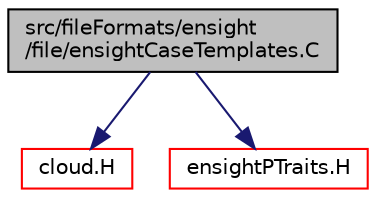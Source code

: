 digraph "src/fileFormats/ensight/file/ensightCaseTemplates.C"
{
  bgcolor="transparent";
  edge [fontname="Helvetica",fontsize="10",labelfontname="Helvetica",labelfontsize="10"];
  node [fontname="Helvetica",fontsize="10",shape=record];
  Node1 [label="src/fileFormats/ensight\l/file/ensightCaseTemplates.C",height=0.2,width=0.4,color="black", fillcolor="grey75", style="filled" fontcolor="black"];
  Node1 -> Node2 [color="midnightblue",fontsize="10",style="solid",fontname="Helvetica"];
  Node2 [label="cloud.H",height=0.2,width=0.4,color="red",URL="$cloud_8H.html"];
  Node1 -> Node3 [color="midnightblue",fontsize="10",style="solid",fontname="Helvetica"];
  Node3 [label="ensightPTraits.H",height=0.2,width=0.4,color="red",URL="$ensightPTraits_8H.html"];
}
